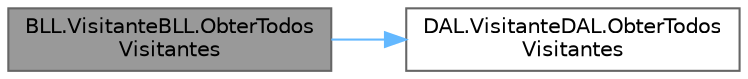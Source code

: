 digraph "BLL.VisitanteBLL.ObterTodosVisitantes"
{
 // LATEX_PDF_SIZE
  bgcolor="transparent";
  edge [fontname=Helvetica,fontsize=10,labelfontname=Helvetica,labelfontsize=10];
  node [fontname=Helvetica,fontsize=10,shape=box,height=0.2,width=0.4];
  rankdir="LR";
  Node1 [id="Node000001",label="BLL.VisitanteBLL.ObterTodos\lVisitantes",height=0.2,width=0.4,color="gray40", fillcolor="grey60", style="filled", fontcolor="black",tooltip="Obtém todos os visitantes."];
  Node1 -> Node2 [id="edge1_Node000001_Node000002",color="steelblue1",style="solid",tooltip=" "];
  Node2 [id="Node000002",label="DAL.VisitanteDAL.ObterTodos\lVisitantes",height=0.2,width=0.4,color="grey40", fillcolor="white", style="filled",URL="$class_d_a_l_1_1_visitante_d_a_l.html#a069360f4061addb8cf209710c1684cb7",tooltip="Obtém todos os visitantes."];
}
